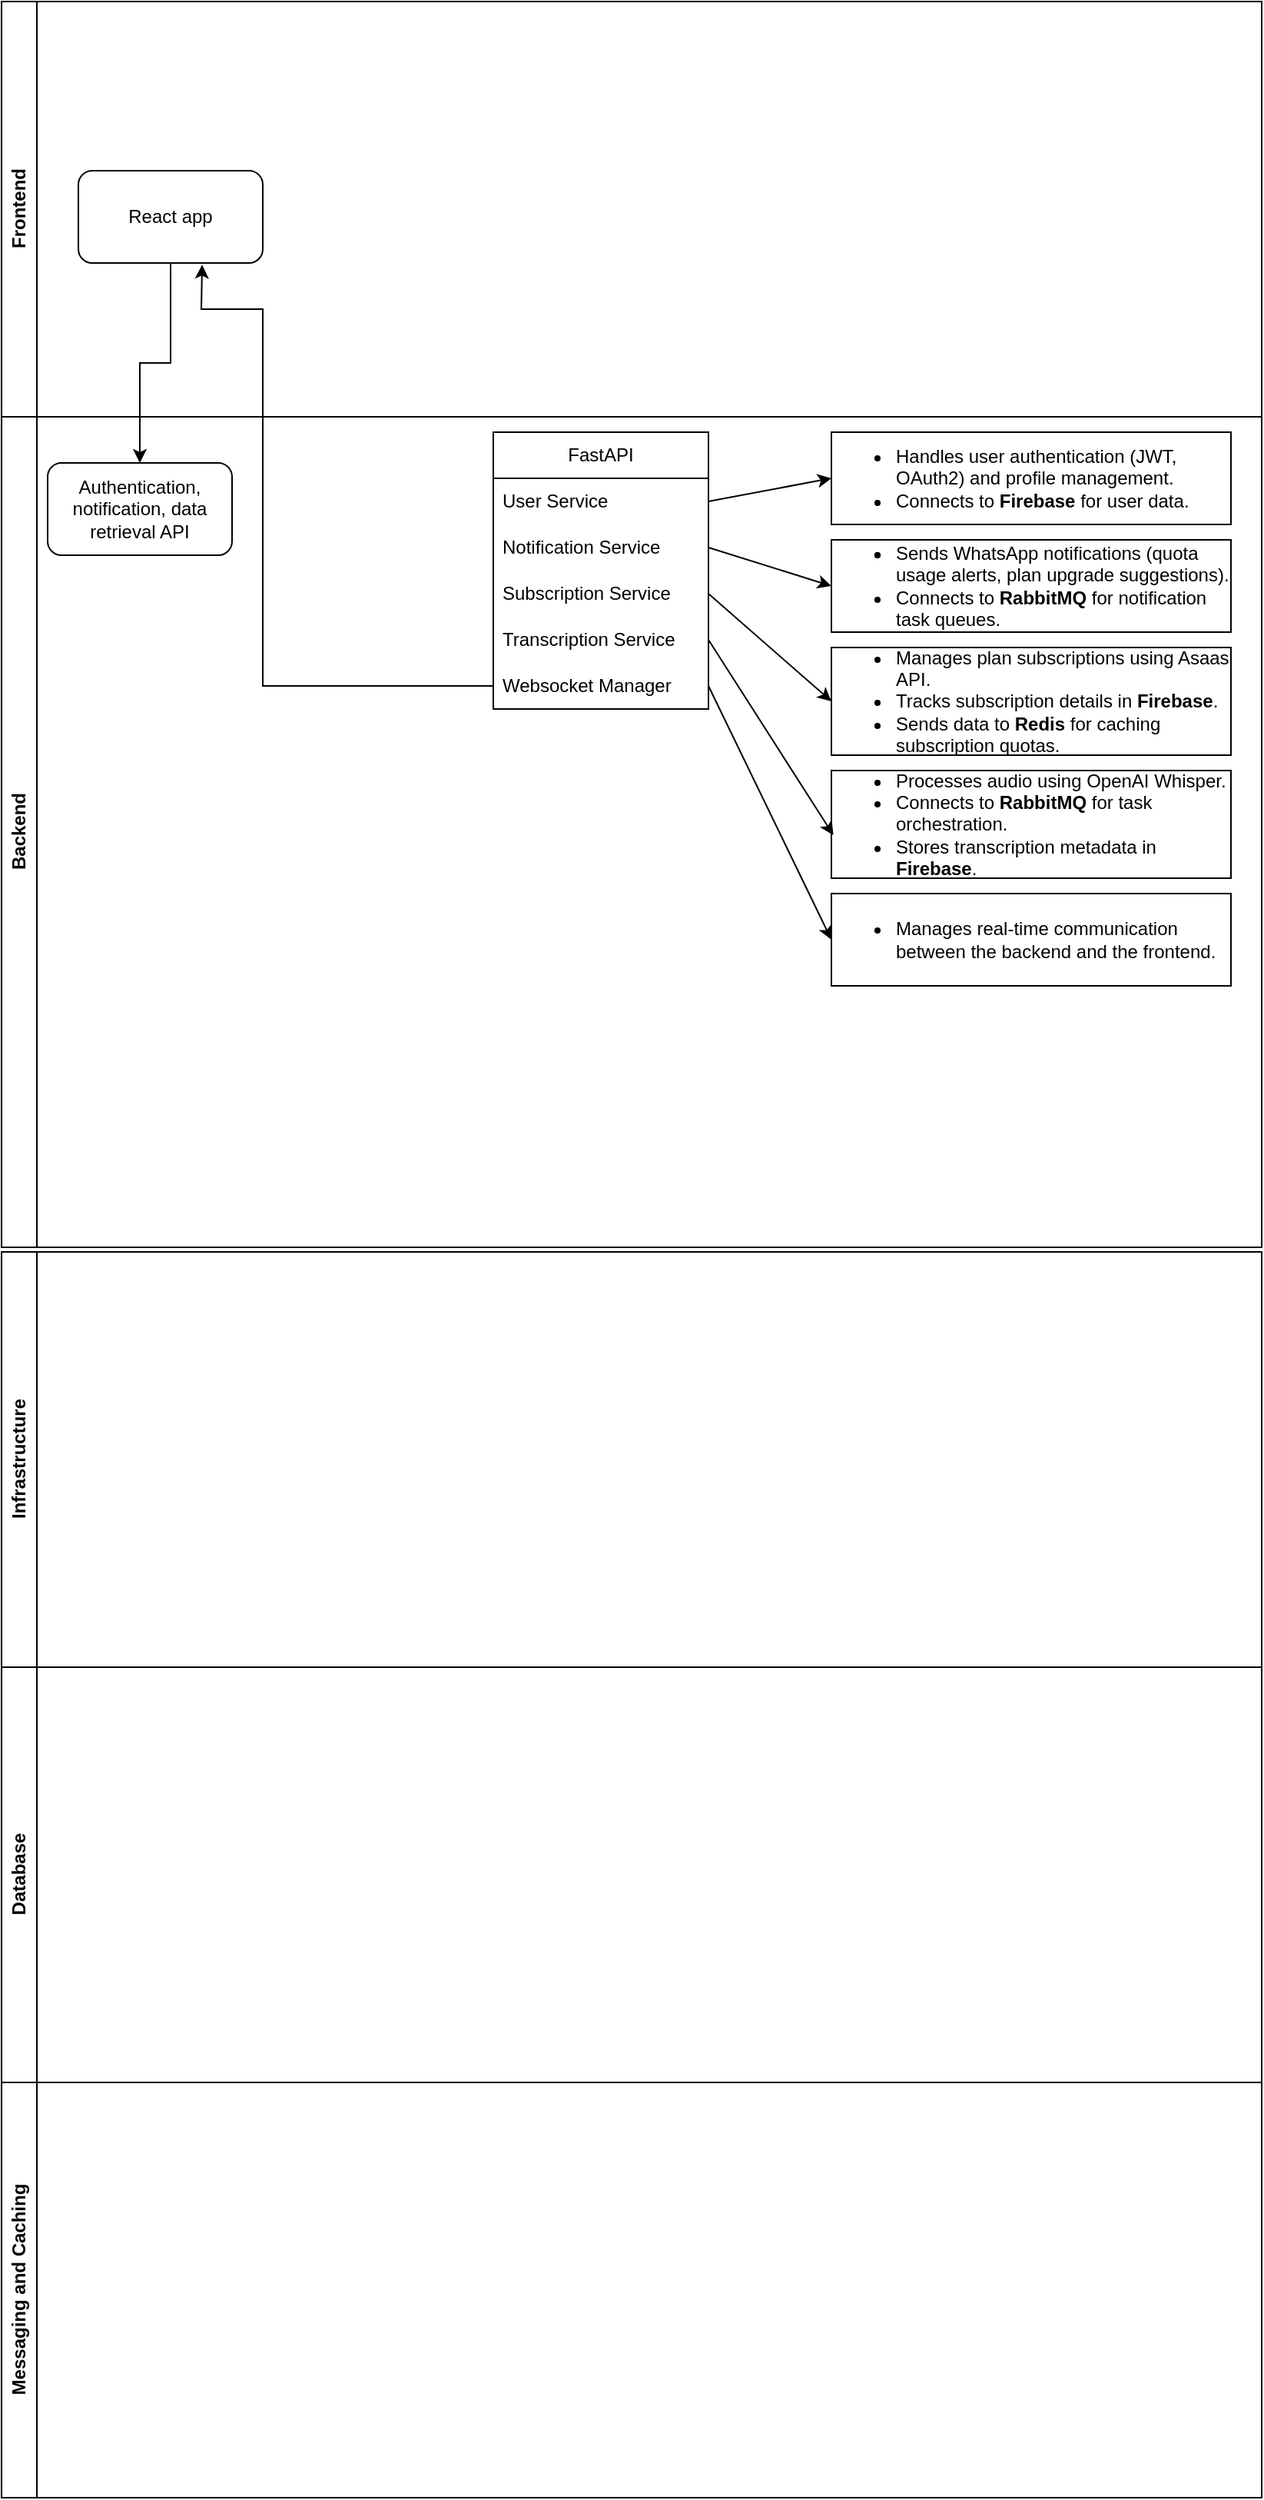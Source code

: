 <mxfile version="26.0.2">
  <diagram name="Página-1" id="UZA3DpwESCK6koD5ipCv">
    <mxGraphModel dx="1722" dy="623" grid="1" gridSize="10" guides="1" tooltips="1" connect="1" arrows="1" fold="1" page="1" pageScale="1" pageWidth="827" pageHeight="1169" math="0" shadow="0">
      <root>
        <mxCell id="0" />
        <mxCell id="1" parent="0" />
        <mxCell id="lehRbZBesli6KVulap8z-20" value="Frontend" style="swimlane;horizontal=0;whiteSpace=wrap;html=1;" vertex="1" parent="1">
          <mxGeometry width="820" height="270" as="geometry">
            <mxRectangle width="40" height="80" as="alternateBounds" />
          </mxGeometry>
        </mxCell>
        <mxCell id="lehRbZBesli6KVulap8z-25" value="React app" style="rounded=1;whiteSpace=wrap;html=1;" vertex="1" parent="lehRbZBesli6KVulap8z-20">
          <mxGeometry x="50" y="110" width="120" height="60" as="geometry" />
        </mxCell>
        <mxCell id="lehRbZBesli6KVulap8z-21" value="Backend" style="swimlane;horizontal=0;whiteSpace=wrap;html=1;" vertex="1" parent="1">
          <mxGeometry y="270" width="820" height="540" as="geometry" />
        </mxCell>
        <mxCell id="lehRbZBesli6KVulap8z-28" value="Authentication, notification, data retrieval API" style="rounded=1;whiteSpace=wrap;html=1;" vertex="1" parent="lehRbZBesli6KVulap8z-21">
          <mxGeometry x="30" y="30" width="120" height="60" as="geometry" />
        </mxCell>
        <mxCell id="lehRbZBesli6KVulap8z-31" value="FastAPI" style="swimlane;fontStyle=0;childLayout=stackLayout;horizontal=1;startSize=30;horizontalStack=0;resizeParent=1;resizeParentMax=0;resizeLast=0;collapsible=1;marginBottom=0;whiteSpace=wrap;html=1;" vertex="1" parent="lehRbZBesli6KVulap8z-21">
          <mxGeometry x="320" y="10" width="140" height="180" as="geometry" />
        </mxCell>
        <mxCell id="lehRbZBesli6KVulap8z-32" value="User Service" style="text;strokeColor=none;fillColor=none;align=left;verticalAlign=middle;spacingLeft=4;spacingRight=4;overflow=hidden;points=[[0,0.5],[1,0.5]];portConstraint=eastwest;rotatable=0;whiteSpace=wrap;html=1;" vertex="1" parent="lehRbZBesli6KVulap8z-31">
          <mxGeometry y="30" width="140" height="30" as="geometry" />
        </mxCell>
        <mxCell id="lehRbZBesli6KVulap8z-33" value="Notification Service" style="text;strokeColor=none;fillColor=none;align=left;verticalAlign=middle;spacingLeft=4;spacingRight=4;overflow=hidden;points=[[0,0.5],[1,0.5]];portConstraint=eastwest;rotatable=0;whiteSpace=wrap;html=1;" vertex="1" parent="lehRbZBesli6KVulap8z-31">
          <mxGeometry y="60" width="140" height="30" as="geometry" />
        </mxCell>
        <mxCell id="lehRbZBesli6KVulap8z-34" value="Subscription Service" style="text;strokeColor=none;fillColor=none;align=left;verticalAlign=middle;spacingLeft=4;spacingRight=4;overflow=hidden;points=[[0,0.5],[1,0.5]];portConstraint=eastwest;rotatable=0;whiteSpace=wrap;html=1;" vertex="1" parent="lehRbZBesli6KVulap8z-31">
          <mxGeometry y="90" width="140" height="30" as="geometry" />
        </mxCell>
        <mxCell id="lehRbZBesli6KVulap8z-37" value="Transcription Service" style="text;strokeColor=none;fillColor=none;align=left;verticalAlign=middle;spacingLeft=4;spacingRight=4;overflow=hidden;points=[[0,0.5],[1,0.5]];portConstraint=eastwest;rotatable=0;whiteSpace=wrap;html=1;" vertex="1" parent="lehRbZBesli6KVulap8z-31">
          <mxGeometry y="120" width="140" height="30" as="geometry" />
        </mxCell>
        <mxCell id="lehRbZBesli6KVulap8z-38" value="Websocket Manager" style="text;strokeColor=none;fillColor=none;align=left;verticalAlign=middle;spacingLeft=4;spacingRight=4;overflow=hidden;points=[[0,0.5],[1,0.5]];portConstraint=eastwest;rotatable=0;whiteSpace=wrap;html=1;" vertex="1" parent="lehRbZBesli6KVulap8z-31">
          <mxGeometry y="150" width="140" height="30" as="geometry" />
        </mxCell>
        <mxCell id="lehRbZBesli6KVulap8z-41" value="&lt;ul&gt;&lt;li&gt;&lt;li&gt;Sends WhatsApp notifications (quota usage alerts, plan upgrade suggestions).&lt;/li&gt;&lt;li&gt;Connects to &lt;strong&gt;RabbitMQ&lt;/strong&gt; for notification task queues.&lt;/li&gt;&lt;/li&gt;&lt;/ul&gt;" style="rounded=0;whiteSpace=wrap;html=1;align=left;" vertex="1" parent="lehRbZBesli6KVulap8z-21">
          <mxGeometry x="540" y="80" width="260" height="60" as="geometry" />
        </mxCell>
        <mxCell id="lehRbZBesli6KVulap8z-42" style="edgeStyle=none;rounded=0;orthogonalLoop=1;jettySize=auto;html=1;exitX=1;exitY=0.5;exitDx=0;exitDy=0;entryX=0;entryY=0.5;entryDx=0;entryDy=0;" edge="1" parent="lehRbZBesli6KVulap8z-21" source="lehRbZBesli6KVulap8z-33" target="lehRbZBesli6KVulap8z-41">
          <mxGeometry relative="1" as="geometry" />
        </mxCell>
        <mxCell id="lehRbZBesli6KVulap8z-43" value="&lt;ul&gt;&lt;li&gt;Manages plan subscriptions using Asaas API.&lt;/li&gt;&lt;li&gt;Tracks subscription details in &lt;strong&gt;Firebase&lt;/strong&gt;.&lt;/li&gt;&lt;li&gt;Sends data to &lt;strong&gt;Redis&lt;/strong&gt; for caching subscription quotas.&lt;/li&gt;&lt;/ul&gt;" style="rounded=0;whiteSpace=wrap;html=1;align=left;" vertex="1" parent="lehRbZBesli6KVulap8z-21">
          <mxGeometry x="540" y="150" width="260" height="70" as="geometry" />
        </mxCell>
        <mxCell id="lehRbZBesli6KVulap8z-44" style="edgeStyle=none;rounded=0;orthogonalLoop=1;jettySize=auto;html=1;exitX=1;exitY=0.5;exitDx=0;exitDy=0;entryX=0;entryY=0.5;entryDx=0;entryDy=0;" edge="1" parent="lehRbZBesli6KVulap8z-21" source="lehRbZBesli6KVulap8z-34" target="lehRbZBesli6KVulap8z-43">
          <mxGeometry relative="1" as="geometry" />
        </mxCell>
        <mxCell id="lehRbZBesli6KVulap8z-45" value="&lt;ul&gt;&lt;li&gt;Processes audio using OpenAI Whisper.&lt;/li&gt;&lt;li&gt;Connects to &lt;strong&gt;RabbitMQ&lt;/strong&gt; for task orchestration.&lt;/li&gt;&lt;li&gt;Stores transcription metadata in &lt;strong&gt;Firebase&lt;/strong&gt;.&lt;/li&gt;&lt;/ul&gt;" style="rounded=0;whiteSpace=wrap;html=1;align=left;" vertex="1" parent="lehRbZBesli6KVulap8z-21">
          <mxGeometry x="540" y="230" width="260" height="70" as="geometry" />
        </mxCell>
        <mxCell id="lehRbZBesli6KVulap8z-46" style="edgeStyle=none;rounded=0;orthogonalLoop=1;jettySize=auto;html=1;exitX=1;exitY=0.5;exitDx=0;exitDy=0;entryX=0.005;entryY=0.6;entryDx=0;entryDy=0;entryPerimeter=0;" edge="1" parent="lehRbZBesli6KVulap8z-21" source="lehRbZBesli6KVulap8z-37" target="lehRbZBesli6KVulap8z-45">
          <mxGeometry relative="1" as="geometry" />
        </mxCell>
        <mxCell id="lehRbZBesli6KVulap8z-47" value="&lt;ul&gt;&lt;li&gt;Manages real-time communication between the backend and the frontend.&lt;/li&gt;&lt;/ul&gt;" style="rounded=0;whiteSpace=wrap;html=1;align=left;" vertex="1" parent="lehRbZBesli6KVulap8z-21">
          <mxGeometry x="540" y="310" width="260" height="60" as="geometry" />
        </mxCell>
        <mxCell id="lehRbZBesli6KVulap8z-48" style="edgeStyle=none;rounded=0;orthogonalLoop=1;jettySize=auto;html=1;exitX=1;exitY=0.5;exitDx=0;exitDy=0;entryX=0;entryY=0.5;entryDx=0;entryDy=0;" edge="1" parent="lehRbZBesli6KVulap8z-21" source="lehRbZBesli6KVulap8z-38" target="lehRbZBesli6KVulap8z-47">
          <mxGeometry relative="1" as="geometry">
            <mxPoint x="510" y="320" as="targetPoint" />
          </mxGeometry>
        </mxCell>
        <mxCell id="lehRbZBesli6KVulap8z-22" value="Infrastructure" style="swimlane;horizontal=0;whiteSpace=wrap;html=1;" vertex="1" parent="1">
          <mxGeometry y="813" width="820" height="270" as="geometry">
            <mxRectangle y="540" width="40" height="100" as="alternateBounds" />
          </mxGeometry>
        </mxCell>
        <mxCell id="lehRbZBesli6KVulap8z-23" value="Database" style="swimlane;horizontal=0;whiteSpace=wrap;html=1;" vertex="1" parent="1">
          <mxGeometry y="1083" width="820" height="270" as="geometry">
            <mxRectangle y="810" width="40" height="80" as="alternateBounds" />
          </mxGeometry>
        </mxCell>
        <mxCell id="lehRbZBesli6KVulap8z-24" value="Messaging and Caching" style="swimlane;horizontal=0;whiteSpace=wrap;html=1;" vertex="1" parent="1">
          <mxGeometry y="1353" width="820" height="270" as="geometry" />
        </mxCell>
        <mxCell id="lehRbZBesli6KVulap8z-39" value="&lt;ul&gt;&lt;li&gt;Handles user authentication (JWT, OAuth2) and profile management.&lt;/li&gt;&lt;li&gt;Connects to &lt;strong&gt;Firebase&lt;/strong&gt; for user data.&lt;/li&gt;&lt;/ul&gt;" style="rounded=0;whiteSpace=wrap;html=1;align=left;" vertex="1" parent="1">
          <mxGeometry x="540" y="280" width="260" height="60" as="geometry" />
        </mxCell>
        <mxCell id="lehRbZBesli6KVulap8z-40" style="edgeStyle=none;rounded=0;orthogonalLoop=1;jettySize=auto;html=1;exitX=1;exitY=0.5;exitDx=0;exitDy=0;entryX=0;entryY=0.5;entryDx=0;entryDy=0;" edge="1" parent="1" source="lehRbZBesli6KVulap8z-32" target="lehRbZBesli6KVulap8z-39">
          <mxGeometry relative="1" as="geometry" />
        </mxCell>
        <mxCell id="lehRbZBesli6KVulap8z-49" style="edgeStyle=none;rounded=0;orthogonalLoop=1;jettySize=auto;html=1;exitX=0;exitY=0.5;exitDx=0;exitDy=0;entryX=0.671;entryY=1.019;entryDx=0;entryDy=0;entryPerimeter=0;" edge="1" parent="1" source="lehRbZBesli6KVulap8z-38" target="lehRbZBesli6KVulap8z-25">
          <mxGeometry relative="1" as="geometry">
            <Array as="points">
              <mxPoint x="170" y="445" />
              <mxPoint x="170" y="200" />
              <mxPoint x="130" y="200" />
            </Array>
          </mxGeometry>
        </mxCell>
        <mxCell id="lehRbZBesli6KVulap8z-50" style="edgeStyle=orthogonalEdgeStyle;rounded=0;orthogonalLoop=1;jettySize=auto;html=1;exitX=0.5;exitY=1;exitDx=0;exitDy=0;entryX=0.5;entryY=0;entryDx=0;entryDy=0;" edge="1" parent="1" source="lehRbZBesli6KVulap8z-25" target="lehRbZBesli6KVulap8z-28">
          <mxGeometry relative="1" as="geometry" />
        </mxCell>
      </root>
    </mxGraphModel>
  </diagram>
</mxfile>
